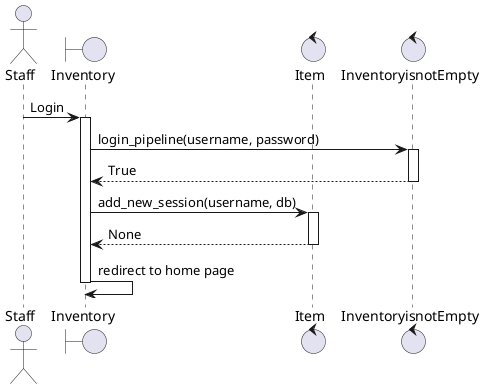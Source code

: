 @startuml removeInventory
actor Staff
boundary "Inventory" as iSize
control "Item" as item
control "InventoryisnotEmpty" as iempty
Staff -> iSize: Login
activate iSize
iSize -> iempty: login_pipeline(username, password)
activate iempty
iempty --> iSize: True
deactivate iempty
iSize -> item: add_new_session(username, db)
activate item
item --> iSize: None
deactivate item
iSize -> iSize: redirect to home page
deactivate iSize
@enduml
